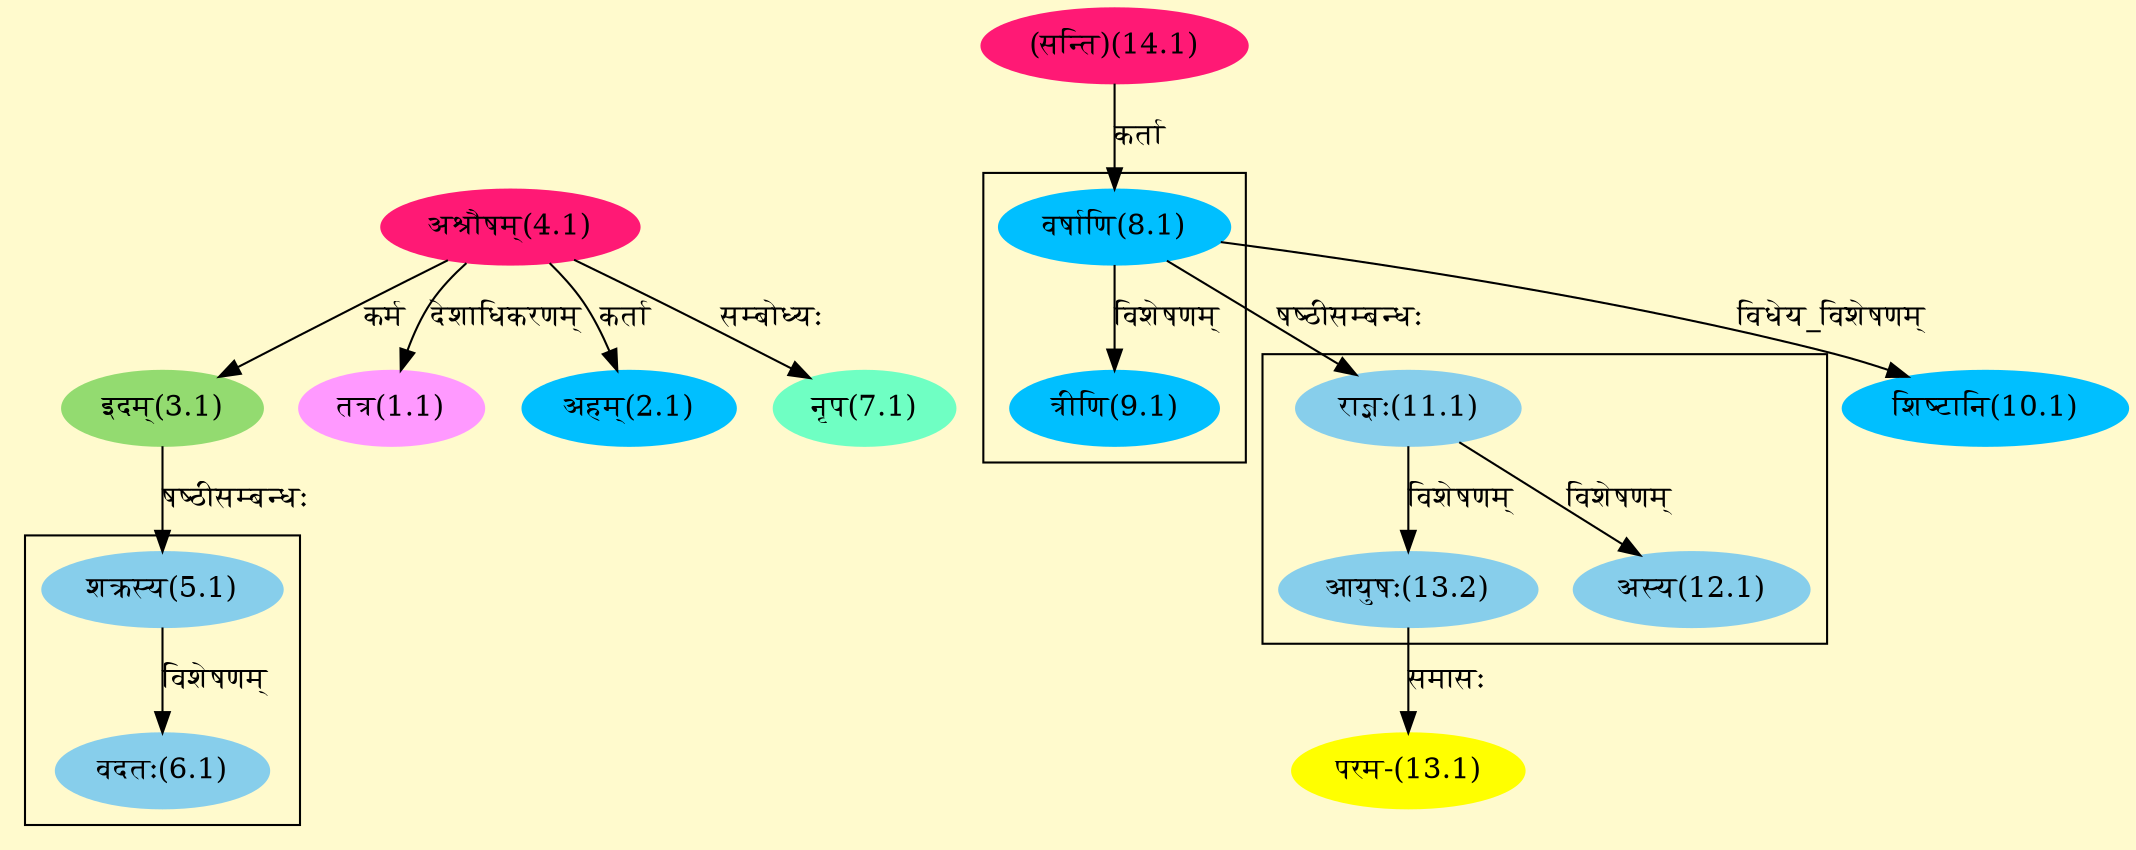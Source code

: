 digraph G{
rankdir=BT;
 compound=true;
 bgcolor="lemonchiffon1";

subgraph cluster_1{
Node6_1 [style=filled, color="#87CEEB" label = "वदतः(6.1)"]
Node5_1 [style=filled, color="#87CEEB" label = "शक्रस्य(5.1)"]

}

subgraph cluster_2{
Node9_1 [style=filled, color="#00BFFF" label = "त्रीणि(9.1)"]
Node8_1 [style=filled, color="#00BFFF" label = "वर्षाणि(8.1)"]

}

subgraph cluster_3{
Node12_1 [style=filled, color="#87CEEB" label = "अस्य(12.1)"]
Node11_1 [style=filled, color="#87CEEB" label = "राज्ञः(11.1)"]
Node13_2 [style=filled, color="#87CEEB" label = "आयुषः(13.2)"]

}
Node1_1 [style=filled, color="#FF99FF" label = "तत्र(1.1)"]
Node4_1 [style=filled, color="#FF1975" label = "अश्रौषम्(4.1)"]
Node2_1 [style=filled, color="#00BFFF" label = "अहम्(2.1)"]
Node3_1 [style=filled, color="#93DB70" label = "इदम्(3.1)"]
Node [style=filled, color="" label = "()"]
Node5_1 [style=filled, color="#87CEEB" label = "शक्रस्य(5.1)"]
Node7_1 [style=filled, color="#6FFFC3" label = "नृप(7.1)"]
Node8_1 [style=filled, color="#00BFFF" label = "वर्षाणि(8.1)"]
Node14_1 [style=filled, color="#FF1975" label = "(सन्ति)(14.1)"]
Node10_1 [style=filled, color="#00BFFF" label = "शिष्टानि(10.1)"]
Node11_1 [style=filled, color="#87CEEB" label = "राज्ञः(11.1)"]
Node13_1 [style=filled, color="#FFFF00" label = "परम-(13.1)"]
Node13_2 [style=filled, color="#87CEEB" label = "आयुषः(13.2)"]
/* Start of Relations section */

Node1_1 -> Node4_1 [  label="देशाधिकरणम्"  dir="back" ]
Node2_1 -> Node4_1 [  label="कर्ता"  dir="back" ]
Node3_1 -> Node4_1 [  label="कर्म"  dir="back" ]
Node5_1 -> Node3_1 [  label="षष्ठीसम्बन्धः"  dir="back" ]
Node6_1 -> Node5_1 [  label="विशेषणम्"  dir="back" ]
Node7_1 -> Node4_1 [  label="सम्बोध्यः"  dir="back" ]
Node8_1 -> Node14_1 [  label="कर्ता"  dir="back" ]
Node9_1 -> Node8_1 [  label="विशेषणम्"  dir="back" ]
Node10_1 -> Node8_1 [  label="विधेय_विशेषणम्"  dir="back" ]
Node11_1 -> Node8_1 [  label="षष्ठीसम्बन्धः"  dir="back" ]
Node12_1 -> Node11_1 [  label="विशेषणम्"  dir="back" ]
Node13_1 -> Node13_2 [  label="समासः"  dir="back" ]
Node13_2 -> Node11_1 [  label="विशेषणम्"  dir="back" ]
}
